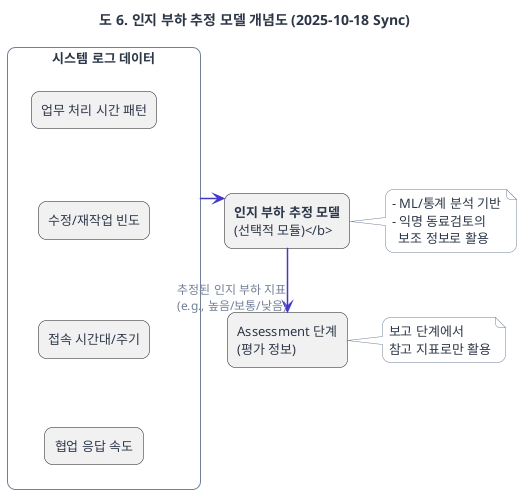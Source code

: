 @startuml

title 도 6. 인지 부하 추정 모델 개념도 (2025-10-18 Sync)

'================================================================
' Worflogy.com Website Theme for PlantUML
'================================================================

'// 1. 전역 스타일 (Global Style & Fonts) //
skinparam backgroundColor #ffffff
skinparam defaultFontName "Pretendard"
skinparam defaultFontSize 13
skinparam defaultFontColor #2D3748
skinparam shadowing false
skinparam roundCorner 16

'// 2. 화살표 및 연결선 스타일 (Arrow & Connector Style) //
skinparam ArrowColor #718096
skinparam ArrowThickness 1.5
skinparam ArrowFontColor #718096
skinparam ArrowFontSize 12
skinparam linetype ortho

'// 3. 기본 요소 스타일 (Standard Elements Style) //
skinparam card {
  BackgroundColor #ffffff
  BorderColor #718096
}
skinparam note {
  BackgroundColor #ffffff
  BorderColor #718096
  FontColor #2D3748
}
skinparam component {
  BackgroundColor #ffffff
  BorderColor #718096
}
skinparam package {
  BackgroundColor #ffffff
  BorderColor #718096
}
skinparam database {
  BackgroundColor #ffffff
  BorderColor #718096
}
' [추가] 파티션(Partition) 스타일 정의
skinparam partition {
  BackgroundColor #F4F6F8 ' 웹사이트의 연한 배경색으로 구분감 부여
  BorderColor #718096
  FontColor #2D3748
}

'// 4. 강조 요소 스타일 (Accent Elements Style) //
skinparam actor {
  BackgroundColor #4338CA
  BorderColor #4338CA
  FontColor #ffffff
}
skinparam participant {
  BackgroundColor #4338CA
  BorderColor #4338CA
  FontColor #ffffff
}
skinparam usecase {
  BackgroundColor #ffffff
  BorderColor #4338CA
  ArrowColor #4338CA
}
skinparam activity {
  BackgroundColor #ffffff
  BorderColor #4338CA
  FontColor #2D3748
}

'// 5. 클래스 다이어그램 스타일 (Class Diagram Style) //
skinparam class {
  BackgroundColor #ffffff
  BorderColor #718096 ' [수정] 테두리 색상 변경
  HeaderBackgroundColor #4338CA
  FontColor #ffffff
  AttributeFontColor #2D3748
  AttributeFontSize 12
}

'================================================================

' Diagram content
rectangle "시스템 로그 데이터" as Logs {
  rectangle "업무 처리 시간 패턴" as T1
  rectangle "수정/재작업 빈도" as T2
  rectangle "접속 시간대/주기" as T3
  rectangle "협업 응답 속도" as T4
  
' Align items vertically within the cloud
  T1 -[hidden]down- T2
  T2 -[hidden]down- T3
  T3 -[hidden]down- T4
}

rectangle "<b>인지 부하 추정 모델\n(선택적 모듈)</b>" as Model

rectangle "Assessment 단계\n(평가 정보)" as Assess

' Define layout and connections
Logs -down-> Model
Model -down-> Assess : "추정된 인지 부하 지표\n(e.g., 높음/보통/낮음)"

note right of Model
  - ML/통계 분석 기반
  - 익명 동료검토의
    보조 정보로 활용
end note

note right of Assess
  보고 단계에서
  참고 지표로만 활용
end note

@enduml
